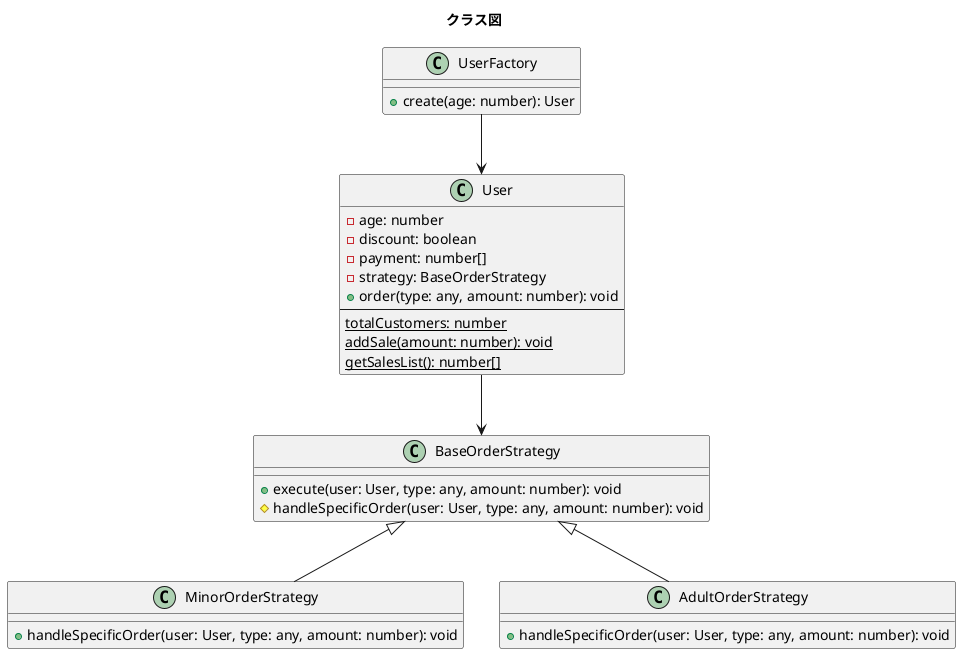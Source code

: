 @startuml
title クラス図

' ===== ユーザクラス =====
class User {
  - age: number
  - discount: boolean
  - payment: number[]
  - strategy: BaseOrderStrategy
  + order(type: any, amount: number): void
  --
  {static} totalCustomers: number
  {static} addSale(amount: number): void
  {static} getSalesList(): number[]
}

' ===== 基底戦略クラス =====
class BaseOrderStrategy {
  + execute(user: User, type: any, amount: number): void
  # handleSpecificOrder(user: User, type: any, amount: number): void
}

' ===== 具体戦略 =====
class MinorOrderStrategy {
  + handleSpecificOrder(user: User, type: any, amount: number): void
}

class AdultOrderStrategy {
  + handleSpecificOrder(user: User, type: any, amount: number): void
}

' ===== Factory =====
class UserFactory {
  + create(age: number): User
}

' ===== 関係 =====
BaseOrderStrategy <|-- MinorOrderStrategy
BaseOrderStrategy <|-- AdultOrderStrategy
User --> BaseOrderStrategy
UserFactory --> User
@enduml
